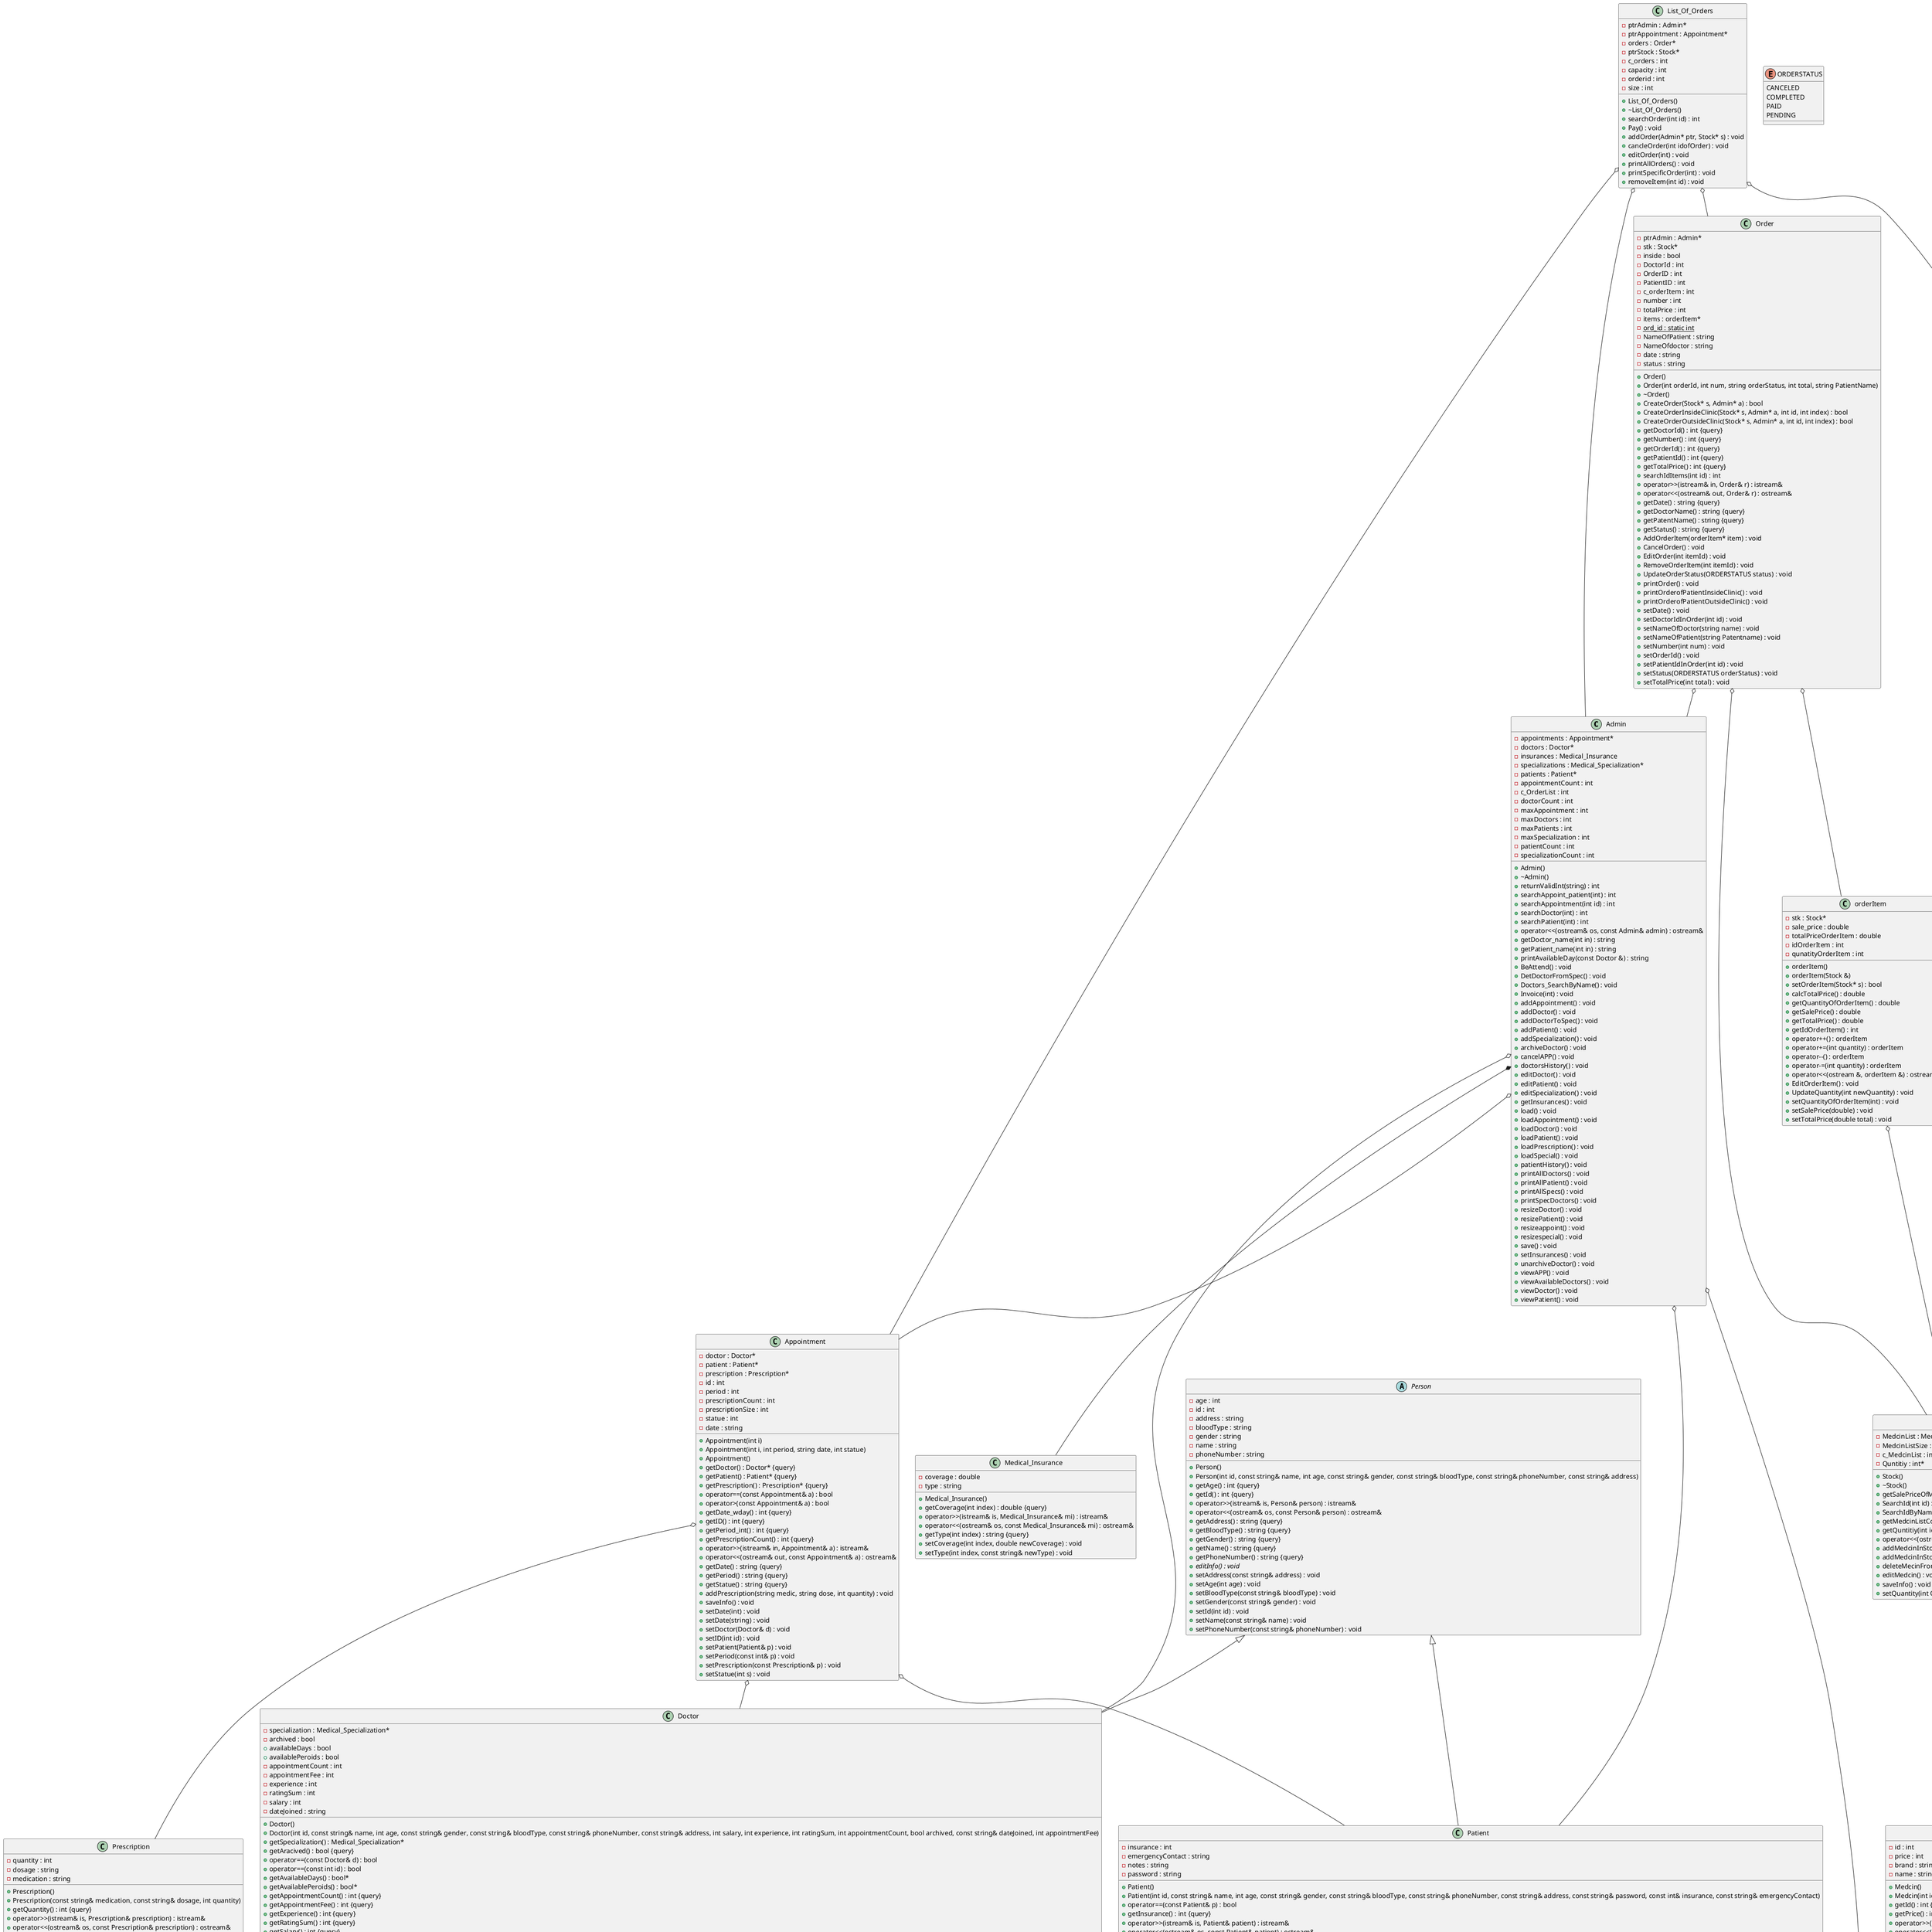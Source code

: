 @startuml





/' Objects '/

class Admin {
	+Admin()
	+~Admin()
	-appointments : Appointment*
	-doctors : Doctor*
	-insurances : Medical_Insurance
	-specializations : Medical_Specialization*
	-patients : Patient*
	-appointmentCount : int
	-c_OrderList : int
	-doctorCount : int
	-maxAppointment : int
	-maxDoctors : int
	-maxPatients : int
	-maxSpecialization : int
	-patientCount : int
	+returnValidInt(string) : int
	+searchAppoint_patient(int) : int
	+searchAppointment(int id) : int
	+searchDoctor(int) : int
	+searchPatient(int) : int
	-specializationCount : int
	+operator<<(ostream& os, const Admin& admin) : ostream&
	+getDoctor_name(int in) : string
	+getPatient_name(int in) : string
	+printAvailableDay(const Doctor &) : string
	+BeAttend() : void
	+DetDoctorFromSpec() : void
	+Doctors_SearchByName() : void
	+Invoice(int) : void
	+addAppointment() : void
	+addDoctor() : void
	+addDoctorToSpec() : void
	+addPatient() : void
	+addSpecialization() : void
	+archiveDoctor() : void
	+cancelAPP() : void
	+doctorsHistory() : void
	+editDoctor() : void
	+editPatient() : void
	+editSpecialization() : void
	+getInsurances() : void
	+load() : void
	+loadAppointment() : void
	+loadDoctor() : void
	+loadPatient() : void
	+loadPrescription() : void
	+loadSpecial() : void
	+patientHistory() : void
	+printAllDoctors() : void
	+printAllPatient() : void
	+printAllSpecs() : void
	+printSpecDoctors() : void
	+resizeDoctor() : void
	+resizePatient() : void
	+resizeappoint() : void
	+resizespecial() : void
	+save() : void
	+setInsurances() : void
	+unarchiveDoctor() : void
	+viewAPP() : void
	+viewAvailableDoctors() : void
	+viewDoctor() : void
	+viewPatient() : void
}


class Appointment {
	+Appointment(int i)
	+Appointment(int i, int period, string date, int statue)
	+Appointment()
	-doctor : Doctor*
	+getDoctor() : Doctor* {query}
	+getPatient() : Patient* {query}
	-patient : Patient*
	+getPrescription() : Prescription* {query}
	-prescription : Prescription*
	+operator==(const Appointment& a) : bool
	+operator>(const Appointment& a) : bool
	+getDate_wday() : int {query}
	+getID() : int {query}
	+getPeriod_int() : int {query}
	+getPrescriptionCount() : int {query}
	-id : int
	-period : int
	-prescriptionCount : int
	-prescriptionSize : int
	-statue : int
	+operator>>(istream& in, Appointment& a) : istream&
	+operator<<(ostream& out, const Appointment& a) : ostream&
	-date : string
	+getDate() : string {query}
	+getPeriod() : string {query}
	+getStatue() : string {query}
	+addPrescription(string medic, string dose, int quantity) : void
	+saveInfo() : void
	+setDate(int) : void
	+setDate(string) : void
	+setDoctor(Doctor& d) : void
	+setID(int id) : void
	+setPatient(Patient& p) : void
	+setPeriod(const int& p) : void
	+setPrescription(const Prescription& p) : void
	+setStatue(int s) : void
}


class Doctor {
	+Doctor()
	+Doctor(int id, const string& name, int age, const string& gender, const string& bloodType, const string& phoneNumber, const string& address, int salary, int experience, int ratingSum, int appointmentCount, bool archived, const string& dateJoined, int appointmentFee)
	+getSpecialization() : Medical_Specialization*
	-specialization : Medical_Specialization*
	-archived : bool
	+availableDays : bool
	+availablePeroids : bool
	+getAracived() : bool {query}
	+operator==(const Doctor& d) : bool
	+operator==(const int id) : bool
	+getAvailableDays() : bool*
	+getAvailablePeroids() : bool*
	-appointmentCount : int
	-appointmentFee : int
	-experience : int
	+getAppointmentCount() : int {query}
	+getAppointmentFee() : int {query}
	+getExperience() : int {query}
	+getRatingSum() : int {query}
	+getSalary() : int {query}
	+getSpecializationId() : int {query}
	-ratingSum : int
	-salary : int
	+operator>>(istream& is, Doctor& doctor) : istream&
	+operator<<(ostream& os, const Doctor& doctor) : ostream&
	-dateJoined : string
	+getDateJoined() : string {query}
	+editInfo() : void
	+readDays() : void
	+readPeroids() : void
	+saveInfo() : void
	+setAppointmentCount(int appointmentCount) : void
	+setAppointmentFee(int appointmentFee) : void
	+setAracived(bool state) : void
	+setAvailableDays(int, bool) : void
	+setAvailablePeroids(int, bool) : void
	+setDateJoined(const string& dateJoined) : void
	+setExperience(int experience) : void
	+setIndexesToTrued(string input) : void
	+setIndexesToTruep(string input) : void
	+setRatingSum(int rating) : void
	+setSalary(int salary) : void
	+setSpecialization(Medical_Specialization& specialization) : void
}


class List_Of_Orders {
	+List_Of_Orders()
	+~List_Of_Orders()
	-ptrAdmin : Admin*
	-ptrAppointment : Appointment*
	-orders : Order*
	-ptrStock : Stock*
	-c_orders : int
	-capacity : int
	-orderid : int
	+searchOrder(int id) : int
	-size : int
	+Pay() : void
	+addOrder(Admin* ptr, Stock* s) : void
	+cancleOrder(int idofOrder) : void
	+editOrder(int) : void
	+printAllOrders() : void
	+printSpecificOrder(int) : void
	+removeItem(int id) : void
}


class Medcin {
	+Medcin()
	+Medcin(int id, string name, string brand, int price)
	+getId() : int {query}
	+getPrice() : int {query}
	-id : int
	-price : int
	+operator>>(istream &, Medcin& m) : istream&
	+operator<<(ostream &, Medcin& m) : ostream&
	-brand : string
	+getBrand() : string {query}
	+getName() : string {query}
	-name : string
	+Edit() : void
	+setBrand(const string& brand) : void
	+setId(int id) : void
	+setName(const string& name) : void
	+setPrice(const int& price) : void
}


class Medical_Insurance {
	+Medical_Insurance()
	-coverage : double
	+getCoverage(int index) : double {query}
	+operator>>(istream& is, Medical_Insurance& mi) : istream&
	+operator<<(ostream& os, const Medical_Insurance& mi) : ostream&
	+getType(int index) : string {query}
	-type : string
	+setCoverage(int index, double newCoverage) : void
	+setType(int index, const string& newType) : void
}


class Medical_Specialization {
	+Medical_Specialization()
	+Medical_Specialization(int _id, string _name)
	+operator++() : Medical_Specialization&
	+operator==(const Medical_Specialization& other) : bool
	+getId() : int {query}
	+getQuantity() : int {query}
	-id : int
	-quantity : int
	+operator>>(istream& in, Medical_Specialization& specialization) : istream&
	+operator<<(ostream& out, const Medical_Specialization& specialization) : ostream&
	+getName() : string {query}
	-name : string
	+editInfo() : void
	+saveInfo() : void
	+setId(int _id) : void
	+setName(string _name) : void
	+setQuantity(int _quantity) : void
}


class Order {
	+Order()
	+Order(int orderId, int num, string orderStatus, int total, string PatientName)
	+~Order()
	-ptrAdmin : Admin*
	-stk : Stock*
	+CreateOrder(Stock* s, Admin* a) : bool
	+CreateOrderInsideClinic(Stock* s, Admin* a, int id, int index) : bool
	+CreateOrderOutsideClinic(Stock* s, Admin* a, int id, int index) : bool
	-inside : bool
	-DoctorId : int
	-OrderID : int
	-PatientID : int
	-c_orderItem : int
	+getDoctorId() : int {query}
	+getNumber() : int {query}
	+getOrderId() : int {query}
	+getPatientId() : int {query}
	+getTotalPrice() : int {query}
	-number : int
	+searchIdItems(int id) : int
	-totalPrice : int
	+operator>>(istream& in, Order& r) : istream&
	-items : orderItem*
	+operator<<(ostream& out, Order& r) : ostream&
	-{static} ord_id : static int
	-NameOfPatient : string
	-NameOfdoctor : string
	-date : string
	+getDate() : string {query}
	+getDoctorName() : string {query}
	+getPatentName() : string {query}
	+getStatus() : string {query}
	-status : string
	+AddOrderItem(orderItem* item) : void
	+CancelOrder() : void
	+EditOrder(int itemId) : void
	+RemoveOrderItem(int itemId) : void
	+UpdateOrderStatus(ORDERSTATUS status) : void
	+printOrder() : void
	+printOrderofPatientInsideClinic() : void
	+printOrderofPatientOutsideClinic() : void
	+setDate() : void
	+setDoctorIdInOrder(int id) : void
	+setNameOfDoctor(string name) : void
	+setNameOfPatient(string Patentname) : void
	+setNumber(int num) : void
	+setOrderId() : void
	+setPatientIdInOrder(int id) : void
	+setStatus(ORDERSTATUS orderStatus) : void
	+setTotalPrice(int total) : void
}


class Patient {
	+Patient()
	+Patient(int id, const string& name, int age, const string& gender, const string& bloodType, const string& phoneNumber, const string& address, const string& password, const int& insurance, const string& emergencyContact)
	+operator==(const Patient& p) : bool
	+getInsurance() : int {query}
	-insurance : int
	+operator>>(istream& is, Patient& patient) : istream&
	+operator<<(ostream& os, const Patient& patient) : ostream&
	-emergencyContact : string
	+getEmergencyContact() : string {query}
	+getPassword() : string {query}
	-notes : string
	-password : string
	+editInfo() : void
	+saveInfo() : void
	+setEmergencyContact(const string& emergencyContact) : void
	+setInsurance(const int& insurance) : void
	+setPassword(const string& password) : void
}


abstract class Person {
	+Person()
	+Person(int id, const string& name, int age, const string& gender, const string& bloodType, const string& phoneNumber, const string& address)
	-age : int
	+getAge() : int {query}
	+getId() : int {query}
	-id : int
	+operator>>(istream& is, Person& person) : istream&
	+operator<<(ostream& os, const Person& person) : ostream&
	-address : string
	-bloodType : string
	-gender : string
	+getAddress() : string {query}
	+getBloodType() : string {query}
	+getGender() : string {query}
	+getName() : string {query}
	+getPhoneNumber() : string {query}
	-name : string
	-phoneNumber : string
	+{abstract} editInfo() : void
	+setAddress(const string& address) : void
	+setAge(int age) : void
	+setBloodType(const string& bloodType) : void
	+setGender(const string& gender) : void
	+setId(int id) : void
	+setName(const string& name) : void
	+setPhoneNumber(const string& phoneNumber) : void
}


class Prescription {
	+Prescription()
	+Prescription(const string& medication, const string& dosage, int quantity)
	+getQuantity() : int {query}
	-quantity : int
	+operator>>(istream& is, Prescription& prescription) : istream&
	+operator<<(ostream& os, const Prescription& prescription) : ostream&
	-dosage : string
	+getDosage() : string {query}
	+getMedication() : string {query}
	-medication : string
	+saveInfo() : void
	+setDosage(const string& dosage) : void
	+setMedication(const string& medication) : void
	+setQuantity(int quantity) : void
}


class Stock {
	+Stock()
	+~Stock()
	-MedcinList : Medcin*
	+getSalePriceOfMedcin(int index) : double
	-MedcinListSize : int
	+SearchId(int id) : int
	+SearchIdByName(string med) : int
	-c_MedcinList : int
	+getMedcinListCount() : int
	+getQuntitiy(int id) : int
	-Quntitiy : int*
	+operator<<(ostream& out, const Stock& stock) : ostream&
	+addMedcinInStock() : void
	+addMedcinInStockByFiles() : void
	+deleteMecinFromStock() : void
	+editMedcin() : void
	+saveInfo() : void
	+setQuantity(int Quntitiy, int index) : void
}


class orderItem {
	+orderItem()
	+orderItem(Stock &)
	-stk : Stock*
	+setOrderItem(Stock* s) : bool
	+calcTotalPrice() : double
	+getQuantityOfOrderItem() : double
	+getSalePrice() : double
	+getTotalPrice() : double
	-sale_price : double
	-totalPriceOrderItem : double
	+getIdOrderItem() : int
	-idOrderItem : int
	-qunatityOrderItem : int
	+operator++() : orderItem
	+operator+=(int quantity) : orderItem
	+operator--() : orderItem
	+operator-=(int quantity) : orderItem
	+operator<<(ostream &, orderItem &) : ostream&
	+EditOrderItem() : void
	+UpdateQuantity(int newQuantity) : void
	+setQuantityOfOrderItem(int) : void
	+setSalePrice(double) : void
	+setTotalPrice(double total) : void
}


enum ORDERSTATUS {
	CANCELED
	COMPLETED
	PAID
	PENDING
}





/' Inheritance relationships '/

.Person <|-- .Doctor


.Person <|-- .Patient





/' Aggregation relationships '/

.Admin o-- .Appointment


.Admin o-- .Doctor


.Admin *-- .Medical_Insurance


.Admin o-- .Medical_Specialization


.Admin o-- .Patient


.Appointment o-- .Doctor


.Appointment o-- .Patient


.Appointment o-- .Prescription


.Doctor o-- .Medical_Specialization


.List_Of_Orders o-- .Admin


.List_Of_Orders o-- .Appointment


.List_Of_Orders o-- .Order


.List_Of_Orders o-- .Stock


.Order o-- .Admin


.Order o-- .Stock


.Order o-- .orderItem


.Stock o-- .Medcin


.orderItem o-- .Stock






/' Nested objects '/



@enduml
